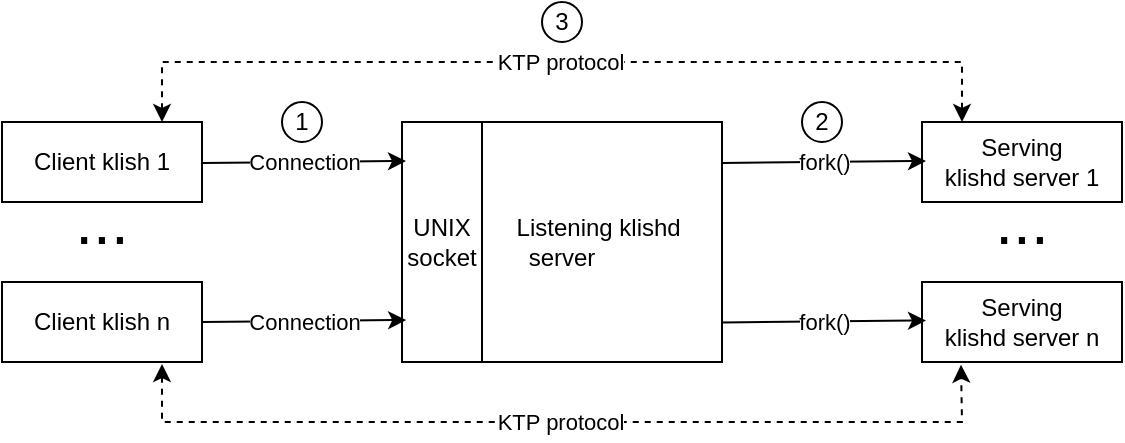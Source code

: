 <mxfile version="23.1.5" type="device">
  <diagram name="Страница — 1" id="30W0JeJtDvzRnd2ZMywA">
    <mxGraphModel dx="681" dy="884" grid="1" gridSize="10" guides="1" tooltips="1" connect="1" arrows="1" fold="1" page="1" pageScale="1" pageWidth="827" pageHeight="1169" math="0" shadow="0">
      <root>
        <mxCell id="0" />
        <mxCell id="1" parent="0" />
        <mxCell id="shDmYxE_p5FblS_esGwc-1" value="Client klish 1" style="whiteSpace=wrap;html=1;align=center;" parent="1" vertex="1">
          <mxGeometry x="40" y="80" width="100" height="40" as="geometry" />
        </mxCell>
        <mxCell id="shDmYxE_p5FblS_esGwc-2" value="Client klish n" style="whiteSpace=wrap;html=1;align=center;" parent="1" vertex="1">
          <mxGeometry x="40" y="160" width="100" height="40" as="geometry" />
        </mxCell>
        <mxCell id="shDmYxE_p5FblS_esGwc-3" value="&lt;font style=&quot;font-size: 32px;&quot;&gt;...&lt;/font&gt;" style="text;html=1;align=center;verticalAlign=middle;whiteSpace=wrap;rounded=0;" parent="1" vertex="1">
          <mxGeometry x="40" y="120" width="100" height="20" as="geometry" />
        </mxCell>
        <mxCell id="shDmYxE_p5FblS_esGwc-4" value="&amp;nbsp; &amp;nbsp; &amp;nbsp; &amp;nbsp; &amp;nbsp; &amp;nbsp;Listening&amp;nbsp;klishd&lt;br&gt;server" style="whiteSpace=wrap;html=1;align=center;" parent="1" vertex="1">
          <mxGeometry x="240" y="80" width="160" height="120" as="geometry" />
        </mxCell>
        <mxCell id="shDmYxE_p5FblS_esGwc-5" value="" style="endArrow=classic;html=1;rounded=0;entryX=0.013;entryY=0.825;entryDx=0;entryDy=0;exitX=1;exitY=0.5;exitDx=0;exitDy=0;entryPerimeter=0;" parent="1" edge="1">
          <mxGeometry relative="1" as="geometry">
            <mxPoint x="140" y="180" as="sourcePoint" />
            <mxPoint x="242.08" y="179" as="targetPoint" />
          </mxGeometry>
        </mxCell>
        <mxCell id="shDmYxE_p5FblS_esGwc-6" value="Connection" style="edgeLabel;resizable=0;html=1;;align=center;verticalAlign=middle;" parent="shDmYxE_p5FblS_esGwc-5" connectable="0" vertex="1">
          <mxGeometry relative="1" as="geometry" />
        </mxCell>
        <mxCell id="shDmYxE_p5FblS_esGwc-7" value="" style="endArrow=classic;html=1;rounded=0;entryX=0.013;entryY=0.825;entryDx=0;entryDy=0;exitX=1;exitY=0.5;exitDx=0;exitDy=0;entryPerimeter=0;" parent="1" edge="1">
          <mxGeometry relative="1" as="geometry">
            <mxPoint x="140" y="100.5" as="sourcePoint" />
            <mxPoint x="242" y="99.5" as="targetPoint" />
          </mxGeometry>
        </mxCell>
        <mxCell id="shDmYxE_p5FblS_esGwc-8" value="Connection" style="edgeLabel;resizable=0;html=1;;align=center;verticalAlign=middle;" parent="shDmYxE_p5FblS_esGwc-7" connectable="0" vertex="1">
          <mxGeometry relative="1" as="geometry" />
        </mxCell>
        <mxCell id="shDmYxE_p5FblS_esGwc-9" value="Serving&lt;br&gt;klishd server 1" style="whiteSpace=wrap;html=1;align=center;" parent="1" vertex="1">
          <mxGeometry x="500" y="80" width="100" height="40" as="geometry" />
        </mxCell>
        <mxCell id="shDmYxE_p5FblS_esGwc-10" value="Serving&lt;br&gt;klishd server n" style="whiteSpace=wrap;html=1;align=center;" parent="1" vertex="1">
          <mxGeometry x="500" y="160" width="100" height="40" as="geometry" />
        </mxCell>
        <mxCell id="shDmYxE_p5FblS_esGwc-11" value="&lt;font style=&quot;font-size: 32px;&quot;&gt;...&lt;/font&gt;" style="text;html=1;align=center;verticalAlign=middle;whiteSpace=wrap;rounded=0;" parent="1" vertex="1">
          <mxGeometry x="500" y="120" width="100" height="20" as="geometry" />
        </mxCell>
        <mxCell id="shDmYxE_p5FblS_esGwc-12" value="" style="endArrow=classic;html=1;rounded=0;entryX=0.013;entryY=0.825;entryDx=0;entryDy=0;exitX=1;exitY=0.5;exitDx=0;exitDy=0;entryPerimeter=0;" parent="1" edge="1">
          <mxGeometry relative="1" as="geometry">
            <mxPoint x="400" y="180.25" as="sourcePoint" />
            <mxPoint x="502" y="179.25" as="targetPoint" />
          </mxGeometry>
        </mxCell>
        <mxCell id="shDmYxE_p5FblS_esGwc-13" value="fork()" style="edgeLabel;resizable=0;html=1;;align=center;verticalAlign=middle;" parent="shDmYxE_p5FblS_esGwc-12" connectable="0" vertex="1">
          <mxGeometry relative="1" as="geometry" />
        </mxCell>
        <mxCell id="shDmYxE_p5FblS_esGwc-14" value="" style="endArrow=classic;html=1;rounded=0;entryX=0.013;entryY=0.825;entryDx=0;entryDy=0;exitX=1;exitY=0.5;exitDx=0;exitDy=0;entryPerimeter=0;" parent="1" edge="1">
          <mxGeometry relative="1" as="geometry">
            <mxPoint x="400" y="100.5" as="sourcePoint" />
            <mxPoint x="502" y="99.5" as="targetPoint" />
          </mxGeometry>
        </mxCell>
        <mxCell id="shDmYxE_p5FblS_esGwc-15" value="fork()" style="edgeLabel;resizable=0;html=1;;align=center;verticalAlign=middle;" parent="shDmYxE_p5FblS_esGwc-14" connectable="0" vertex="1">
          <mxGeometry relative="1" as="geometry" />
        </mxCell>
        <mxCell id="shDmYxE_p5FblS_esGwc-16" value="UNIX socket" style="text;html=1;align=center;verticalAlign=middle;whiteSpace=wrap;rounded=0;" parent="1" vertex="1">
          <mxGeometry x="230" y="125" width="60" height="30" as="geometry" />
        </mxCell>
        <mxCell id="shDmYxE_p5FblS_esGwc-17" value="" style="endArrow=none;html=1;rounded=0;entryX=0.25;entryY=0;entryDx=0;entryDy=0;" parent="1" target="shDmYxE_p5FblS_esGwc-4" edge="1">
          <mxGeometry width="50" height="50" relative="1" as="geometry">
            <mxPoint x="280" y="200" as="sourcePoint" />
            <mxPoint x="280" y="90" as="targetPoint" />
          </mxGeometry>
        </mxCell>
        <mxCell id="shDmYxE_p5FblS_esGwc-30" value="" style="endArrow=classic;html=1;rounded=0;dashed=1;startArrow=classic;startFill=1;" parent="1" edge="1">
          <mxGeometry relative="1" as="geometry">
            <mxPoint x="120" y="80" as="sourcePoint" />
            <mxPoint x="520" y="80" as="targetPoint" />
            <Array as="points">
              <mxPoint x="120" y="50" />
              <mxPoint x="520" y="50" />
            </Array>
          </mxGeometry>
        </mxCell>
        <mxCell id="shDmYxE_p5FblS_esGwc-31" value="KTP protocol" style="edgeLabel;resizable=0;html=1;;align=center;verticalAlign=middle;" parent="shDmYxE_p5FblS_esGwc-30" connectable="0" vertex="1">
          <mxGeometry relative="1" as="geometry">
            <mxPoint x="-1" as="offset" />
          </mxGeometry>
        </mxCell>
        <mxCell id="shDmYxE_p5FblS_esGwc-34" value="" style="endArrow=classic;html=1;rounded=0;dashed=1;startArrow=classic;startFill=1;entryX=0.195;entryY=1.035;entryDx=0;entryDy=0;entryPerimeter=0;" parent="1" target="shDmYxE_p5FblS_esGwc-10" edge="1">
          <mxGeometry relative="1" as="geometry">
            <mxPoint x="120" y="201" as="sourcePoint" />
            <mxPoint x="520" y="260" as="targetPoint" />
            <Array as="points">
              <mxPoint x="120" y="230" />
              <mxPoint x="520" y="230" />
            </Array>
          </mxGeometry>
        </mxCell>
        <mxCell id="shDmYxE_p5FblS_esGwc-35" value="KTP protocol" style="edgeLabel;resizable=0;html=1;;align=center;verticalAlign=middle;" parent="shDmYxE_p5FblS_esGwc-34" connectable="0" vertex="1">
          <mxGeometry relative="1" as="geometry">
            <mxPoint x="-1" as="offset" />
          </mxGeometry>
        </mxCell>
        <mxCell id="shDmYxE_p5FblS_esGwc-36" value="1" style="ellipse;whiteSpace=wrap;html=1;align=center;newEdgeStyle={&quot;edgeStyle&quot;:&quot;entityRelationEdgeStyle&quot;,&quot;startArrow&quot;:&quot;none&quot;,&quot;endArrow&quot;:&quot;none&quot;,&quot;segment&quot;:10,&quot;curved&quot;:1,&quot;sourcePerimeterSpacing&quot;:0,&quot;targetPerimeterSpacing&quot;:0};treeFolding=1;treeMoving=1;" parent="1" vertex="1">
          <mxGeometry x="180" y="70" width="20" height="20" as="geometry" />
        </mxCell>
        <mxCell id="shDmYxE_p5FblS_esGwc-37" value="2" style="ellipse;whiteSpace=wrap;html=1;align=center;newEdgeStyle={&quot;edgeStyle&quot;:&quot;entityRelationEdgeStyle&quot;,&quot;startArrow&quot;:&quot;none&quot;,&quot;endArrow&quot;:&quot;none&quot;,&quot;segment&quot;:10,&quot;curved&quot;:1,&quot;sourcePerimeterSpacing&quot;:0,&quot;targetPerimeterSpacing&quot;:0};treeFolding=1;treeMoving=1;" parent="1" vertex="1">
          <mxGeometry x="440" y="70" width="20" height="20" as="geometry" />
        </mxCell>
        <mxCell id="shDmYxE_p5FblS_esGwc-38" value="3" style="ellipse;whiteSpace=wrap;html=1;align=center;newEdgeStyle={&quot;edgeStyle&quot;:&quot;entityRelationEdgeStyle&quot;,&quot;startArrow&quot;:&quot;none&quot;,&quot;endArrow&quot;:&quot;none&quot;,&quot;segment&quot;:10,&quot;curved&quot;:1,&quot;sourcePerimeterSpacing&quot;:0,&quot;targetPerimeterSpacing&quot;:0};treeFolding=1;treeMoving=1;" parent="1" vertex="1">
          <mxGeometry x="310" y="20" width="20" height="20" as="geometry" />
        </mxCell>
      </root>
    </mxGraphModel>
  </diagram>
</mxfile>

